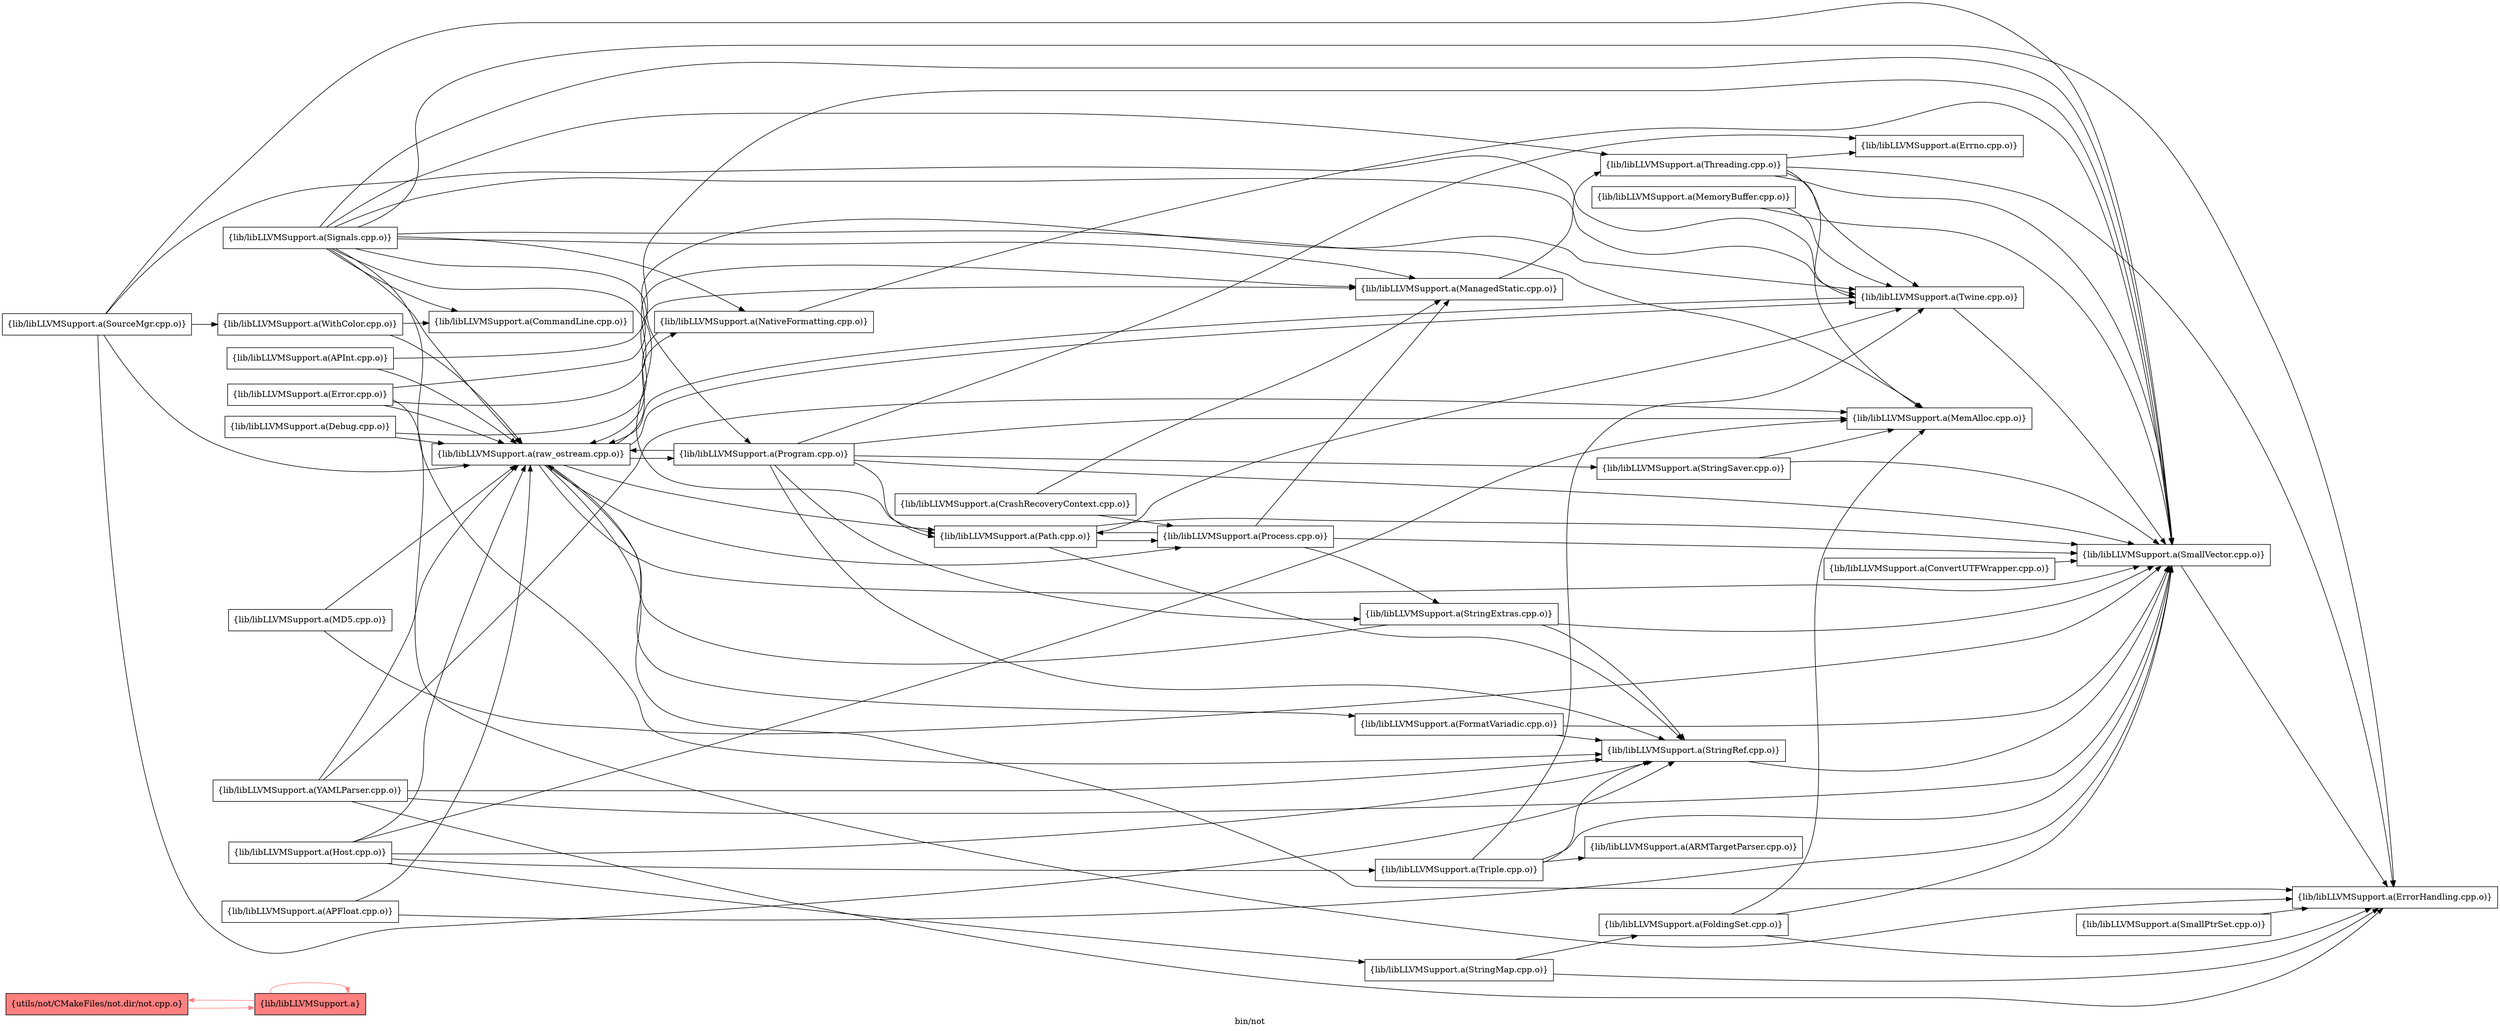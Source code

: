 digraph "bin/not" {
	label="bin/not";
	rankdir="LR"
	{ rank=same; Node0x55c8c1ee83f8;  }

	Node0x55c8c1ee83f8 [shape=record,shape=box,style=filled,fillcolor="1.000000 0.5 1",group=1,label="{utils/not/CMakeFiles/not.dir/not.cpp.o}"];
	Node0x55c8c1ee83f8 -> Node0x55c8c1ee80d8[color="1.000000 0.5 1"];
	Node0x55c8c1ee80d8 [shape=record,shape=box,style=filled,fillcolor="1.000000 0.5 1",group=1,label="{lib/libLLVMSupport.a}"];
	Node0x55c8c1ee80d8 -> Node0x55c8c1ee83f8[color="1.000000 0.5 1"];
	Node0x55c8c1ee80d8 -> Node0x55c8c1ee80d8[color="1.000000 0.5 1"];
	Node0x55c8c1ee7e08 [shape=record,shape=box,group=0,label="{lib/libLLVMSupport.a(WithColor.cpp.o)}"];
	Node0x55c8c1ee7e08 -> Node0x55c8c1ee7bd8;
	Node0x55c8c1ee7e08 -> Node0x55c8c1ee8358;
	Node0x55c8c1ee7bd8 [shape=record,shape=box,group=0,label="{lib/libLLVMSupport.a(CommandLine.cpp.o)}"];
	Node0x55c8c1ee8358 [shape=record,shape=box,group=0,label="{lib/libLLVMSupport.a(raw_ostream.cpp.o)}"];
	Node0x55c8c1ee8358 -> Node0x55c8c1ee7048;
	Node0x55c8c1ee8358 -> Node0x55c8c1ee7d68;
	Node0x55c8c1ee8358 -> Node0x55c8c1ee8d08;
	Node0x55c8c1ee8358 -> Node0x55c8c1ee8fd8;
	Node0x55c8c1ee8358 -> Node0x55c8c1ee93e8;
	Node0x55c8c1ee8358 -> Node0x55c8c1ee7ae8;
	Node0x55c8c1ee8358 -> Node0x55c8c1ee82b8;
	Node0x55c8c1ee8358 -> Node0x55c8c1ee70e8;
	Node0x55c8c1ee9398 [shape=record,shape=box,group=0,label="{lib/libLLVMSupport.a(ManagedStatic.cpp.o)}"];
	Node0x55c8c1ee9398 -> Node0x55c8c1ee7188;
	Node0x55c8c1ee7188 [shape=record,shape=box,group=0,label="{lib/libLLVMSupport.a(Threading.cpp.o)}"];
	Node0x55c8c1ee7188 -> Node0x55c8c1ee8218;
	Node0x55c8c1ee7188 -> Node0x55c8c1ee7048;
	Node0x55c8c1ee7188 -> Node0x55c8c1ee7d68;
	Node0x55c8c1ee7188 -> Node0x55c8c1ee8d08;
	Node0x55c8c1ee7188 -> Node0x55c8c1ee8088;
	Node0x55c8c1ee7048 [shape=record,shape=box,group=0,label="{lib/libLLVMSupport.a(SmallVector.cpp.o)}"];
	Node0x55c8c1ee7048 -> Node0x55c8c1ee7d68;
	Node0x55c8c1ee7d68 [shape=record,shape=box,group=0,label="{lib/libLLVMSupport.a(ErrorHandling.cpp.o)}"];
	Node0x55c8c1ee8d08 [shape=record,shape=box,group=0,label="{lib/libLLVMSupport.a(Twine.cpp.o)}"];
	Node0x55c8c1ee8d08 -> Node0x55c8c1ee7048;
	Node0x55c8c1ee8d08 -> Node0x55c8c1ee8358;
	Node0x55c8c1ee9438 [shape=record,shape=box,group=0,label="{lib/libLLVMSupport.a(Debug.cpp.o)}"];
	Node0x55c8c1ee9438 -> Node0x55c8c1ee9398;
	Node0x55c8c1ee9438 -> Node0x55c8c1ee8358;
	Node0x55c8c1ee87b8 [shape=record,shape=box,group=0,label="{lib/libLLVMSupport.a(StringSaver.cpp.o)}"];
	Node0x55c8c1ee87b8 -> Node0x55c8c1ee8218;
	Node0x55c8c1ee87b8 -> Node0x55c8c1ee7048;
	Node0x55c8c1ee8218 [shape=record,shape=box,group=0,label="{lib/libLLVMSupport.a(MemAlloc.cpp.o)}"];
	Node0x55c8c1ee7b38 [shape=record,shape=box,group=0,label="{lib/libLLVMSupport.a(StringRef.cpp.o)}"];
	Node0x55c8c1ee7b38 -> Node0x55c8c1ee7048;
	Node0x55c8c1ee6eb8 [shape=record,shape=box,group=0,label="{lib/libLLVMSupport.a(APFloat.cpp.o)}"];
	Node0x55c8c1ee6eb8 -> Node0x55c8c1ee7048;
	Node0x55c8c1ee6eb8 -> Node0x55c8c1ee8358;
	Node0x55c8c1ee7408 [shape=record,shape=box,group=0,label="{lib/libLLVMSupport.a(Error.cpp.o)}"];
	Node0x55c8c1ee7408 -> Node0x55c8c1ee9398;
	Node0x55c8c1ee7408 -> Node0x55c8c1ee7d68;
	Node0x55c8c1ee7408 -> Node0x55c8c1ee8d08;
	Node0x55c8c1ee7408 -> Node0x55c8c1ee8358;
	Node0x55c8c1ee8ee8 [shape=record,shape=box,group=0,label="{lib/libLLVMSupport.a(APInt.cpp.o)}"];
	Node0x55c8c1ee8ee8 -> Node0x55c8c1ee7048;
	Node0x55c8c1ee8ee8 -> Node0x55c8c1ee8358;
	Node0x55c8c1ee81c8 [shape=record,shape=box,group=0,label="{lib/libLLVMSupport.a(FoldingSet.cpp.o)}"];
	Node0x55c8c1ee81c8 -> Node0x55c8c1ee8218;
	Node0x55c8c1ee81c8 -> Node0x55c8c1ee7048;
	Node0x55c8c1ee81c8 -> Node0x55c8c1ee7d68;
	Node0x55c8c1ee8f88 [shape=record,shape=box,group=0,label="{lib/libLLVMSupport.a(SmallPtrSet.cpp.o)}"];
	Node0x55c8c1ee8f88 -> Node0x55c8c1ee7d68;
	Node0x55c8c1ee7318 [shape=record,shape=box,group=0,label="{lib/libLLVMSupport.a(MemoryBuffer.cpp.o)}"];
	Node0x55c8c1ee7318 -> Node0x55c8c1ee7048;
	Node0x55c8c1ee7318 -> Node0x55c8c1ee8d08;
	Node0x55c8c1ee7f98 [shape=record,shape=box,group=0,label="{lib/libLLVMSupport.a(StringMap.cpp.o)}"];
	Node0x55c8c1ee7f98 -> Node0x55c8c1ee7d68;
	Node0x55c8c1ee7f98 -> Node0x55c8c1ee81c8;
	Node0x55c8c1ee85d8 [shape=record,shape=box,group=0,label="{lib/libLLVMSupport.a(SourceMgr.cpp.o)}"];
	Node0x55c8c1ee85d8 -> Node0x55c8c1ee7e08;
	Node0x55c8c1ee85d8 -> Node0x55c8c1ee7048;
	Node0x55c8c1ee85d8 -> Node0x55c8c1ee8d08;
	Node0x55c8c1ee85d8 -> Node0x55c8c1ee7b38;
	Node0x55c8c1ee85d8 -> Node0x55c8c1ee8358;
	Node0x55c8c1ee8808 [shape=record,shape=box,group=0,label="{lib/libLLVMSupport.a(ConvertUTFWrapper.cpp.o)}"];
	Node0x55c8c1ee8808 -> Node0x55c8c1ee7048;
	Node0x55c8c1ee6dc8 [shape=record,shape=box,group=0,label="{lib/libLLVMSupport.a(Triple.cpp.o)}"];
	Node0x55c8c1ee6dc8 -> Node0x55c8c1ee7048;
	Node0x55c8c1ee6dc8 -> Node0x55c8c1ee8d08;
	Node0x55c8c1ee6dc8 -> Node0x55c8c1ee7b38;
	Node0x55c8c1ee6dc8 -> Node0x55c8c1ee7c28;
	Node0x55c8c1ee7c28 [shape=record,shape=box,group=0,label="{lib/libLLVMSupport.a(ARMTargetParser.cpp.o)}"];
	Node0x55c8c1ee7ef8 [shape=record,shape=box,group=0,label="{lib/libLLVMSupport.a(YAMLParser.cpp.o)}"];
	Node0x55c8c1ee7ef8 -> Node0x55c8c1ee8218;
	Node0x55c8c1ee7ef8 -> Node0x55c8c1ee7048;
	Node0x55c8c1ee7ef8 -> Node0x55c8c1ee7d68;
	Node0x55c8c1ee7ef8 -> Node0x55c8c1ee7b38;
	Node0x55c8c1ee7ef8 -> Node0x55c8c1ee8358;
	Node0x55c8c1ee8fd8 [shape=record,shape=box,group=0,label="{lib/libLLVMSupport.a(NativeFormatting.cpp.o)}"];
	Node0x55c8c1ee8fd8 -> Node0x55c8c1ee7048;
	Node0x55c8c1ee8fd8 -> Node0x55c8c1ee8358;
	Node0x55c8c1ee93e8 [shape=record,shape=box,group=0,label="{lib/libLLVMSupport.a(FormatVariadic.cpp.o)}"];
	Node0x55c8c1ee93e8 -> Node0x55c8c1ee7048;
	Node0x55c8c1ee93e8 -> Node0x55c8c1ee7b38;
	Node0x55c8c1ee7ae8 [shape=record,shape=box,group=0,label="{lib/libLLVMSupport.a(Path.cpp.o)}"];
	Node0x55c8c1ee7ae8 -> Node0x55c8c1ee7048;
	Node0x55c8c1ee7ae8 -> Node0x55c8c1ee8d08;
	Node0x55c8c1ee7ae8 -> Node0x55c8c1ee7b38;
	Node0x55c8c1ee7ae8 -> Node0x55c8c1ee82b8;
	Node0x55c8c1ee82b8 [shape=record,shape=box,group=0,label="{lib/libLLVMSupport.a(Process.cpp.o)}"];
	Node0x55c8c1ee82b8 -> Node0x55c8c1ee9398;
	Node0x55c8c1ee82b8 -> Node0x55c8c1ee7048;
	Node0x55c8c1ee82b8 -> Node0x55c8c1ee7ae8;
	Node0x55c8c1ee82b8 -> Node0x55c8c1ee73b8;
	Node0x55c8c1ee70e8 [shape=record,shape=box,group=0,label="{lib/libLLVMSupport.a(Program.cpp.o)}"];
	Node0x55c8c1ee70e8 -> Node0x55c8c1ee8218;
	Node0x55c8c1ee70e8 -> Node0x55c8c1ee7048;
	Node0x55c8c1ee70e8 -> Node0x55c8c1ee87b8;
	Node0x55c8c1ee70e8 -> Node0x55c8c1ee7b38;
	Node0x55c8c1ee70e8 -> Node0x55c8c1ee8358;
	Node0x55c8c1ee70e8 -> Node0x55c8c1ee7ae8;
	Node0x55c8c1ee70e8 -> Node0x55c8c1ee73b8;
	Node0x55c8c1ee70e8 -> Node0x55c8c1ee8088;
	Node0x55c8c1ee6e18 [shape=record,shape=box,group=0,label="{lib/libLLVMSupport.a(Host.cpp.o)}"];
	Node0x55c8c1ee6e18 -> Node0x55c8c1ee8218;
	Node0x55c8c1ee6e18 -> Node0x55c8c1ee7b38;
	Node0x55c8c1ee6e18 -> Node0x55c8c1ee7f98;
	Node0x55c8c1ee6e18 -> Node0x55c8c1ee6dc8;
	Node0x55c8c1ee6e18 -> Node0x55c8c1ee8358;
	Node0x55c8c1ee7db8 [shape=record,shape=box,group=0,label="{lib/libLLVMSupport.a(MD5.cpp.o)}"];
	Node0x55c8c1ee7db8 -> Node0x55c8c1ee7048;
	Node0x55c8c1ee7db8 -> Node0x55c8c1ee8358;
	Node0x55c8c1ee73b8 [shape=record,shape=box,group=0,label="{lib/libLLVMSupport.a(StringExtras.cpp.o)}"];
	Node0x55c8c1ee73b8 -> Node0x55c8c1ee7048;
	Node0x55c8c1ee73b8 -> Node0x55c8c1ee7b38;
	Node0x55c8c1ee73b8 -> Node0x55c8c1ee8358;
	Node0x55c8c1ee9488 [shape=record,shape=box,group=0,label="{lib/libLLVMSupport.a(CrashRecoveryContext.cpp.o)}"];
	Node0x55c8c1ee9488 -> Node0x55c8c1ee9398;
	Node0x55c8c1ee9488 -> Node0x55c8c1ee82b8;
	Node0x55c8c1ee8088 [shape=record,shape=box,group=0,label="{lib/libLLVMSupport.a(Errno.cpp.o)}"];
	Node0x55c8c1ee8948 [shape=record,shape=box,group=0,label="{lib/libLLVMSupport.a(Signals.cpp.o)}"];
	Node0x55c8c1ee8948 -> Node0x55c8c1ee7bd8;
	Node0x55c8c1ee8948 -> Node0x55c8c1ee8218;
	Node0x55c8c1ee8948 -> Node0x55c8c1ee9398;
	Node0x55c8c1ee8948 -> Node0x55c8c1ee7048;
	Node0x55c8c1ee8948 -> Node0x55c8c1ee7d68;
	Node0x55c8c1ee8948 -> Node0x55c8c1ee8d08;
	Node0x55c8c1ee8948 -> Node0x55c8c1ee7b38;
	Node0x55c8c1ee8948 -> Node0x55c8c1ee8358;
	Node0x55c8c1ee8948 -> Node0x55c8c1ee8fd8;
	Node0x55c8c1ee8948 -> Node0x55c8c1ee7ae8;
	Node0x55c8c1ee8948 -> Node0x55c8c1ee70e8;
	Node0x55c8c1ee8948 -> Node0x55c8c1ee7188;
}

